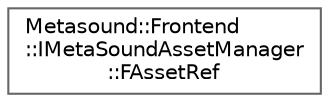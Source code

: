 digraph "Graphical Class Hierarchy"
{
 // INTERACTIVE_SVG=YES
 // LATEX_PDF_SIZE
  bgcolor="transparent";
  edge [fontname=Helvetica,fontsize=10,labelfontname=Helvetica,labelfontsize=10];
  node [fontname=Helvetica,fontsize=10,shape=box,height=0.2,width=0.4];
  rankdir="LR";
  Node0 [id="Node000000",label="Metasound::Frontend\l::IMetaSoundAssetManager\l::FAssetRef",height=0.2,width=0.4,color="grey40", fillcolor="white", style="filled",URL="$d6/d72/structMetasound_1_1Frontend_1_1IMetaSoundAssetManager_1_1FAssetRef.html",tooltip=" "];
}

